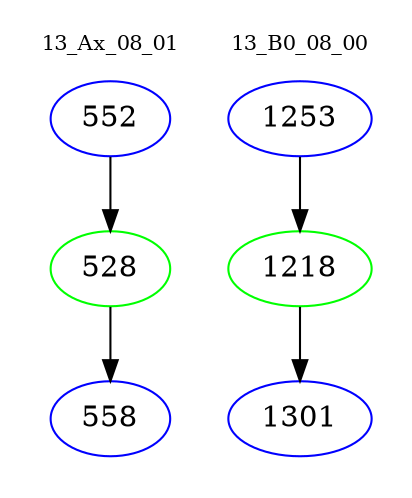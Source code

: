 digraph{
subgraph cluster_0 {
color = white
label = "13_Ax_08_01";
fontsize=10;
T0_552 [label="552", color="blue"]
T0_552 -> T0_528 [color="black"]
T0_528 [label="528", color="green"]
T0_528 -> T0_558 [color="black"]
T0_558 [label="558", color="blue"]
}
subgraph cluster_1 {
color = white
label = "13_B0_08_00";
fontsize=10;
T1_1253 [label="1253", color="blue"]
T1_1253 -> T1_1218 [color="black"]
T1_1218 [label="1218", color="green"]
T1_1218 -> T1_1301 [color="black"]
T1_1301 [label="1301", color="blue"]
}
}
